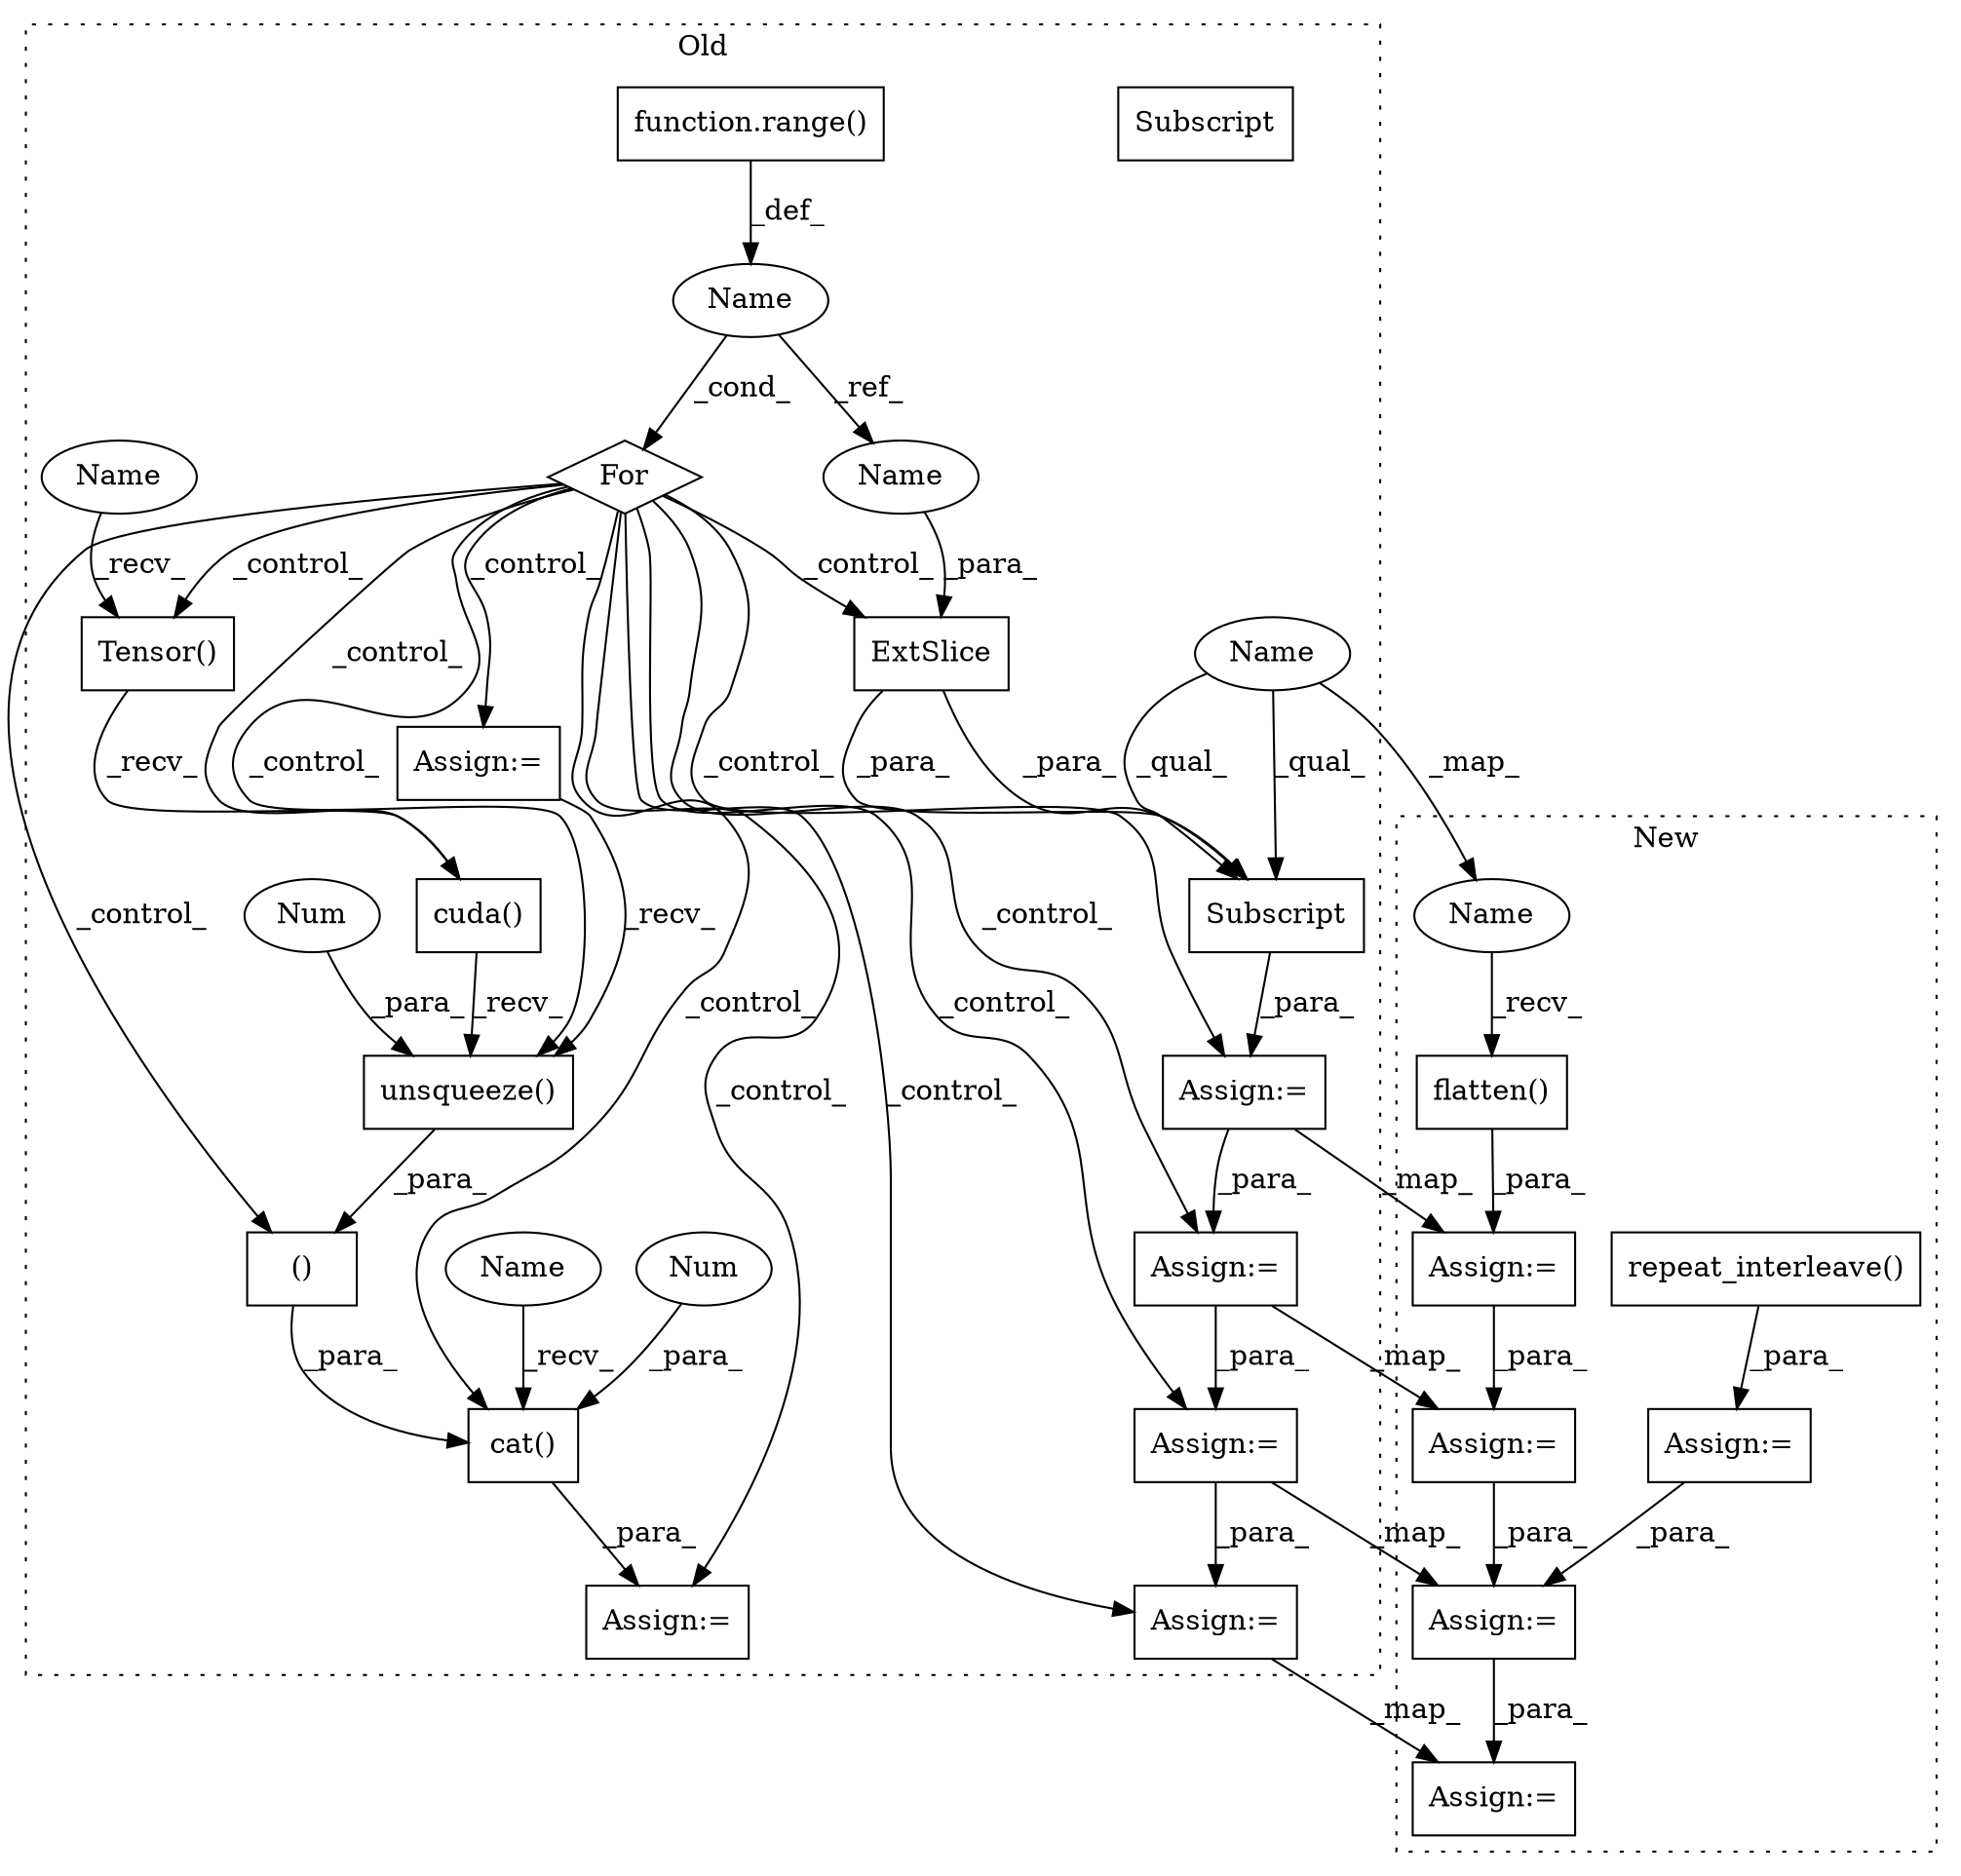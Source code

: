 digraph G {
subgraph cluster0 {
1 [label="Subscript" a="63" s="5576,0" l="26,0" shape="box"];
4 [label="ExtSlice" a="85" s="5576" l="4" shape="box"];
5 [label="function.range()" a="75" s="5441,5466" l="6,1" shape="box"];
6 [label="()" a="54" s="7034" l="32" shape="box"];
7 [label="cat()" a="75" s="7013,7070" l="10,1" shape="box"];
8 [label="Tensor()" a="75" s="5536" l="14" shape="box"];
9 [label="Name" a="87" s="5430" l="7" shape="ellipse"];
10 [label="For" a="107" s="5426,5467" l="4,14" shape="diamond"];
11 [label="unsqueeze()" a="75" s="7036,7065" l="28,1" shape="box"];
12 [label="Num" a="76" s="7064" l="1" shape="ellipse"];
13 [label="Num" a="76" s="7069" l="1" shape="ellipse"];
14 [label="Assign:=" a="68" s="5488" l="3" shape="box"];
15 [label="Assign:=" a="68" s="7010" l="3" shape="box"];
17 [label="Assign:=" a="68" s="5672" l="3" shape="box"];
19 [label="Assign:=" a="68" s="5573" l="3" shape="box"];
21 [label="Assign:=" a="68" s="5749" l="3" shape="box"];
23 [label="cuda()" a="75" s="5536" l="21" shape="box"];
25 [label="Assign:=" a="68" s="5626" l="3" shape="box"];
26 [label="Name" a="87" s="5576" l="14" shape="ellipse"];
27 [label="Subscript" a="63" s="5576,0" l="26,0" shape="box"];
29 [label="Name" a="87" s="5536" l="5" shape="ellipse"];
30 [label="Name" a="87" s="7013" l="5" shape="ellipse"];
31 [label="Name" a="87" s="5594" l="7" shape="ellipse"];
label = "Old";
style="dotted";
}
subgraph cluster1 {
2 [label="repeat_interleave()" a="75" s="5786,5834" l="29,8" shape="box"];
3 [label="Assign:=" a="68" s="5783" l="3" shape="box"];
16 [label="Assign:=" a="68" s="6200" l="3" shape="box"];
18 [label="flatten()" a="75" s="5929" l="24" shape="box"];
20 [label="Assign:=" a="68" s="5926" l="3" shape="box"];
22 [label="Assign:=" a="68" s="6273" l="3" shape="box"];
24 [label="Assign:=" a="68" s="6158" l="3" shape="box"];
28 [label="Name" a="87" s="5929" l="14" shape="ellipse"];
label = "New";
style="dotted";
}
2 -> 3 [label="_para_"];
3 -> 16 [label="_para_"];
4 -> 27 [label="_para_"];
4 -> 27 [label="_para_"];
5 -> 9 [label="_def_"];
6 -> 7 [label="_para_"];
7 -> 15 [label="_para_"];
8 -> 23 [label="_recv_"];
9 -> 10 [label="_cond_"];
9 -> 31 [label="_ref_"];
10 -> 7 [label="_control_"];
10 -> 4 [label="_control_"];
10 -> 25 [label="_control_"];
10 -> 17 [label="_control_"];
10 -> 19 [label="_control_"];
10 -> 23 [label="_control_"];
10 -> 14 [label="_control_"];
10 -> 15 [label="_control_"];
10 -> 8 [label="_control_"];
10 -> 11 [label="_control_"];
10 -> 21 [label="_control_"];
10 -> 6 [label="_control_"];
11 -> 6 [label="_para_"];
12 -> 11 [label="_para_"];
13 -> 7 [label="_para_"];
14 -> 11 [label="_recv_"];
16 -> 22 [label="_para_"];
17 -> 21 [label="_para_"];
17 -> 16 [label="_map_"];
18 -> 20 [label="_para_"];
19 -> 25 [label="_para_"];
19 -> 20 [label="_map_"];
20 -> 24 [label="_para_"];
21 -> 22 [label="_map_"];
23 -> 11 [label="_recv_"];
24 -> 16 [label="_para_"];
25 -> 24 [label="_map_"];
25 -> 17 [label="_para_"];
26 -> 27 [label="_qual_"];
26 -> 28 [label="_map_"];
26 -> 27 [label="_qual_"];
27 -> 19 [label="_para_"];
28 -> 18 [label="_recv_"];
29 -> 8 [label="_recv_"];
30 -> 7 [label="_recv_"];
31 -> 4 [label="_para_"];
}